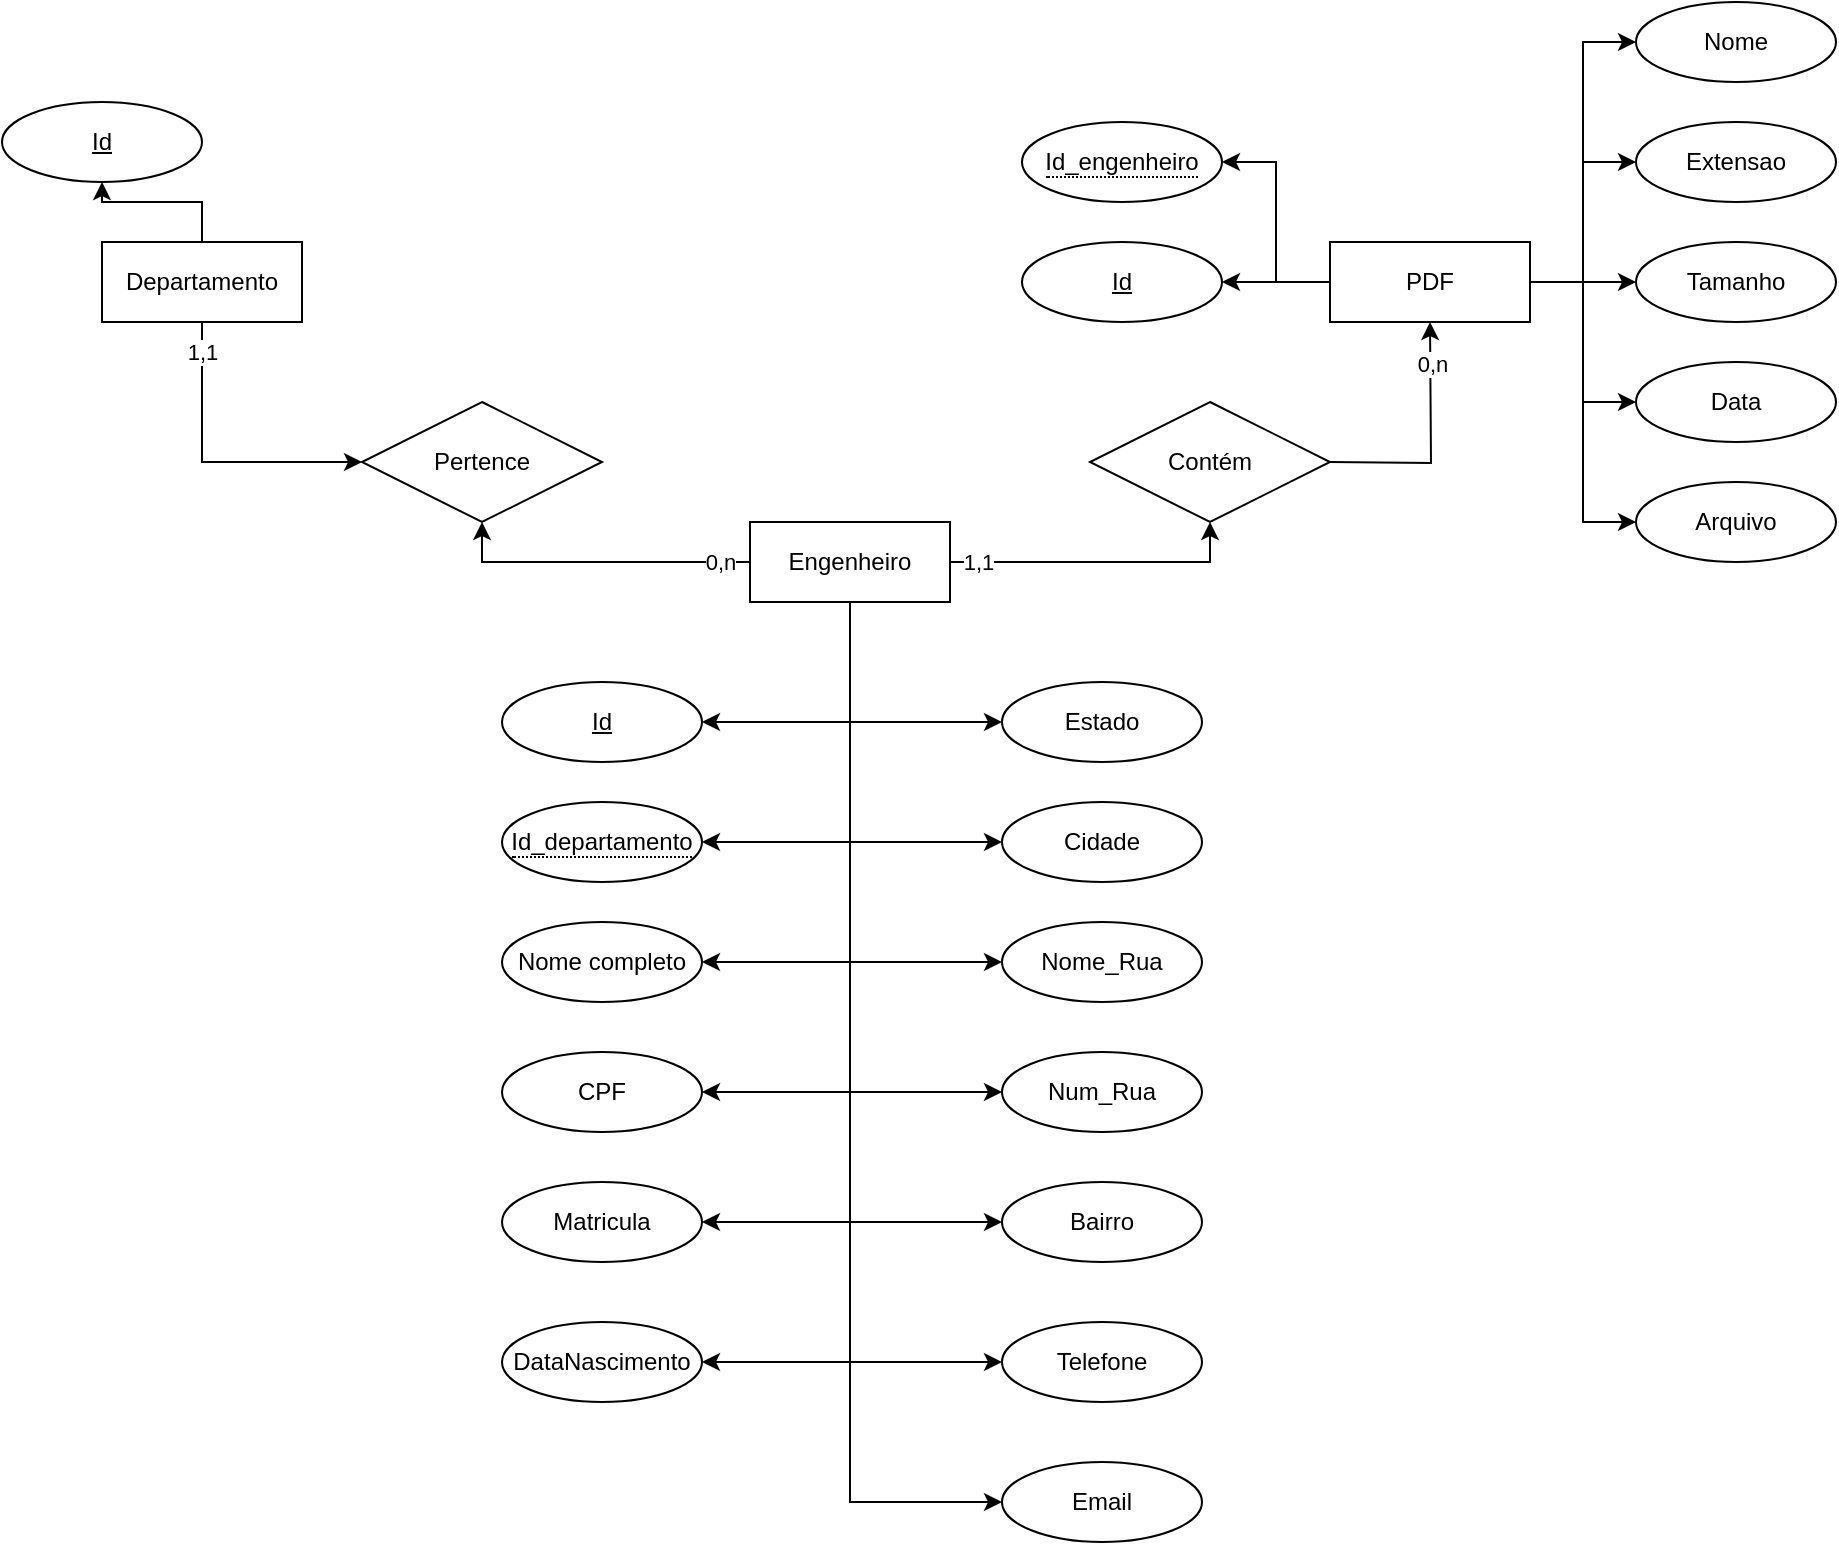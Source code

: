 <mxfile version="22.1.5" type="github">
  <diagram id="C5RBs43oDa-KdzZeNtuy" name="Page-1">
    <mxGraphModel dx="1660" dy="789" grid="1" gridSize="10" guides="1" tooltips="1" connect="1" arrows="1" fold="1" page="1" pageScale="1" pageWidth="827" pageHeight="1169" math="0" shadow="0">
      <root>
        <mxCell id="WIyWlLk6GJQsqaUBKTNV-0" />
        <mxCell id="WIyWlLk6GJQsqaUBKTNV-1" parent="WIyWlLk6GJQsqaUBKTNV-0" />
        <mxCell id="FOnYWISD943gPMxoj5uM-9" style="edgeStyle=orthogonalEdgeStyle;rounded=0;orthogonalLoop=1;jettySize=auto;html=1;entryX=0.5;entryY=1;entryDx=0;entryDy=0;" edge="1" parent="WIyWlLk6GJQsqaUBKTNV-1" source="FOnYWISD943gPMxoj5uM-0" target="FOnYWISD943gPMxoj5uM-5">
          <mxGeometry relative="1" as="geometry" />
        </mxCell>
        <mxCell id="FOnYWISD943gPMxoj5uM-60" value="1,1" style="edgeLabel;html=1;align=center;verticalAlign=middle;resizable=0;points=[];" vertex="1" connectable="0" parent="FOnYWISD943gPMxoj5uM-9">
          <mxGeometry x="-0.821" relative="1" as="geometry">
            <mxPoint as="offset" />
          </mxGeometry>
        </mxCell>
        <mxCell id="FOnYWISD943gPMxoj5uM-11" style="edgeStyle=orthogonalEdgeStyle;rounded=0;orthogonalLoop=1;jettySize=auto;html=1;entryX=0.5;entryY=1;entryDx=0;entryDy=0;" edge="1" parent="WIyWlLk6GJQsqaUBKTNV-1" source="FOnYWISD943gPMxoj5uM-0" target="FOnYWISD943gPMxoj5uM-6">
          <mxGeometry relative="1" as="geometry" />
        </mxCell>
        <mxCell id="FOnYWISD943gPMxoj5uM-57" value="0,n" style="edgeLabel;html=1;align=center;verticalAlign=middle;resizable=0;points=[];" vertex="1" connectable="0" parent="FOnYWISD943gPMxoj5uM-11">
          <mxGeometry x="-0.805" y="1" relative="1" as="geometry">
            <mxPoint y="-1" as="offset" />
          </mxGeometry>
        </mxCell>
        <mxCell id="FOnYWISD943gPMxoj5uM-20" style="edgeStyle=orthogonalEdgeStyle;rounded=0;orthogonalLoop=1;jettySize=auto;html=1;entryX=1;entryY=0.5;entryDx=0;entryDy=0;" edge="1" parent="WIyWlLk6GJQsqaUBKTNV-1" source="FOnYWISD943gPMxoj5uM-0" target="FOnYWISD943gPMxoj5uM-17">
          <mxGeometry relative="1" as="geometry">
            <Array as="points">
              <mxPoint x="434" y="380" />
            </Array>
          </mxGeometry>
        </mxCell>
        <mxCell id="FOnYWISD943gPMxoj5uM-22" style="edgeStyle=orthogonalEdgeStyle;rounded=0;orthogonalLoop=1;jettySize=auto;html=1;entryX=1;entryY=0.5;entryDx=0;entryDy=0;" edge="1" parent="WIyWlLk6GJQsqaUBKTNV-1" source="FOnYWISD943gPMxoj5uM-0" target="FOnYWISD943gPMxoj5uM-21">
          <mxGeometry relative="1" as="geometry">
            <Array as="points">
              <mxPoint x="434" y="440" />
            </Array>
          </mxGeometry>
        </mxCell>
        <mxCell id="FOnYWISD943gPMxoj5uM-34" style="edgeStyle=orthogonalEdgeStyle;rounded=0;orthogonalLoop=1;jettySize=auto;html=1;exitX=0.5;exitY=1;exitDx=0;exitDy=0;entryX=1;entryY=0.5;entryDx=0;entryDy=0;" edge="1" parent="WIyWlLk6GJQsqaUBKTNV-1" source="FOnYWISD943gPMxoj5uM-0" target="FOnYWISD943gPMxoj5uM-26">
          <mxGeometry relative="1" as="geometry" />
        </mxCell>
        <mxCell id="FOnYWISD943gPMxoj5uM-35" style="edgeStyle=orthogonalEdgeStyle;rounded=0;orthogonalLoop=1;jettySize=auto;html=1;exitX=0.5;exitY=1;exitDx=0;exitDy=0;entryX=1;entryY=0.5;entryDx=0;entryDy=0;" edge="1" parent="WIyWlLk6GJQsqaUBKTNV-1" source="FOnYWISD943gPMxoj5uM-0" target="FOnYWISD943gPMxoj5uM-25">
          <mxGeometry relative="1" as="geometry" />
        </mxCell>
        <mxCell id="FOnYWISD943gPMxoj5uM-36" style="edgeStyle=orthogonalEdgeStyle;rounded=0;orthogonalLoop=1;jettySize=auto;html=1;exitX=0.5;exitY=1;exitDx=0;exitDy=0;entryX=1;entryY=0.5;entryDx=0;entryDy=0;" edge="1" parent="WIyWlLk6GJQsqaUBKTNV-1" source="FOnYWISD943gPMxoj5uM-0" target="FOnYWISD943gPMxoj5uM-24">
          <mxGeometry relative="1" as="geometry" />
        </mxCell>
        <mxCell id="FOnYWISD943gPMxoj5uM-37" style="edgeStyle=orthogonalEdgeStyle;rounded=0;orthogonalLoop=1;jettySize=auto;html=1;exitX=0.5;exitY=1;exitDx=0;exitDy=0;entryX=1;entryY=0.5;entryDx=0;entryDy=0;" edge="1" parent="WIyWlLk6GJQsqaUBKTNV-1" source="FOnYWISD943gPMxoj5uM-0" target="FOnYWISD943gPMxoj5uM-23">
          <mxGeometry relative="1" as="geometry" />
        </mxCell>
        <mxCell id="FOnYWISD943gPMxoj5uM-38" style="edgeStyle=orthogonalEdgeStyle;rounded=0;orthogonalLoop=1;jettySize=auto;html=1;exitX=0.5;exitY=1;exitDx=0;exitDy=0;entryX=0;entryY=0.5;entryDx=0;entryDy=0;" edge="1" parent="WIyWlLk6GJQsqaUBKTNV-1" source="FOnYWISD943gPMxoj5uM-0" target="FOnYWISD943gPMxoj5uM-29">
          <mxGeometry relative="1" as="geometry" />
        </mxCell>
        <mxCell id="FOnYWISD943gPMxoj5uM-39" style="edgeStyle=orthogonalEdgeStyle;rounded=0;orthogonalLoop=1;jettySize=auto;html=1;exitX=0.5;exitY=1;exitDx=0;exitDy=0;entryX=0;entryY=0.5;entryDx=0;entryDy=0;" edge="1" parent="WIyWlLk6GJQsqaUBKTNV-1" source="FOnYWISD943gPMxoj5uM-0" target="FOnYWISD943gPMxoj5uM-30">
          <mxGeometry relative="1" as="geometry" />
        </mxCell>
        <mxCell id="FOnYWISD943gPMxoj5uM-40" style="edgeStyle=orthogonalEdgeStyle;rounded=0;orthogonalLoop=1;jettySize=auto;html=1;exitX=0.5;exitY=1;exitDx=0;exitDy=0;entryX=0;entryY=0.5;entryDx=0;entryDy=0;" edge="1" parent="WIyWlLk6GJQsqaUBKTNV-1" source="FOnYWISD943gPMxoj5uM-0" target="FOnYWISD943gPMxoj5uM-31">
          <mxGeometry relative="1" as="geometry" />
        </mxCell>
        <mxCell id="FOnYWISD943gPMxoj5uM-41" style="edgeStyle=orthogonalEdgeStyle;rounded=0;orthogonalLoop=1;jettySize=auto;html=1;exitX=0.5;exitY=1;exitDx=0;exitDy=0;entryX=0;entryY=0.5;entryDx=0;entryDy=0;" edge="1" parent="WIyWlLk6GJQsqaUBKTNV-1" source="FOnYWISD943gPMxoj5uM-0" target="FOnYWISD943gPMxoj5uM-32">
          <mxGeometry relative="1" as="geometry" />
        </mxCell>
        <mxCell id="FOnYWISD943gPMxoj5uM-42" style="edgeStyle=orthogonalEdgeStyle;rounded=0;orthogonalLoop=1;jettySize=auto;html=1;exitX=0.5;exitY=1;exitDx=0;exitDy=0;entryX=0;entryY=0.5;entryDx=0;entryDy=0;" edge="1" parent="WIyWlLk6GJQsqaUBKTNV-1" source="FOnYWISD943gPMxoj5uM-0" target="FOnYWISD943gPMxoj5uM-33">
          <mxGeometry relative="1" as="geometry" />
        </mxCell>
        <mxCell id="FOnYWISD943gPMxoj5uM-43" style="edgeStyle=orthogonalEdgeStyle;rounded=0;orthogonalLoop=1;jettySize=auto;html=1;exitX=0.5;exitY=1;exitDx=0;exitDy=0;entryX=0;entryY=0.5;entryDx=0;entryDy=0;" edge="1" parent="WIyWlLk6GJQsqaUBKTNV-1" source="FOnYWISD943gPMxoj5uM-0" target="FOnYWISD943gPMxoj5uM-27">
          <mxGeometry relative="1" as="geometry" />
        </mxCell>
        <mxCell id="FOnYWISD943gPMxoj5uM-44" style="edgeStyle=orthogonalEdgeStyle;rounded=0;orthogonalLoop=1;jettySize=auto;html=1;exitX=0.5;exitY=1;exitDx=0;exitDy=0;entryX=0;entryY=0.5;entryDx=0;entryDy=0;" edge="1" parent="WIyWlLk6GJQsqaUBKTNV-1" source="FOnYWISD943gPMxoj5uM-0" target="FOnYWISD943gPMxoj5uM-28">
          <mxGeometry relative="1" as="geometry" />
        </mxCell>
        <mxCell id="FOnYWISD943gPMxoj5uM-0" value="Engenheiro" style="whiteSpace=wrap;html=1;align=center;" vertex="1" parent="WIyWlLk6GJQsqaUBKTNV-1">
          <mxGeometry x="384" y="280" width="100" height="40" as="geometry" />
        </mxCell>
        <mxCell id="FOnYWISD943gPMxoj5uM-19" style="edgeStyle=orthogonalEdgeStyle;rounded=0;orthogonalLoop=1;jettySize=auto;html=1;entryX=1;entryY=0.5;entryDx=0;entryDy=0;" edge="1" parent="WIyWlLk6GJQsqaUBKTNV-1" source="FOnYWISD943gPMxoj5uM-1" target="FOnYWISD943gPMxoj5uM-18">
          <mxGeometry relative="1" as="geometry" />
        </mxCell>
        <mxCell id="FOnYWISD943gPMxoj5uM-46" style="edgeStyle=orthogonalEdgeStyle;rounded=0;orthogonalLoop=1;jettySize=auto;html=1;exitX=0;exitY=0.5;exitDx=0;exitDy=0;entryX=1;entryY=0.5;entryDx=0;entryDy=0;" edge="1" parent="WIyWlLk6GJQsqaUBKTNV-1" source="FOnYWISD943gPMxoj5uM-1" target="FOnYWISD943gPMxoj5uM-45">
          <mxGeometry relative="1" as="geometry" />
        </mxCell>
        <mxCell id="FOnYWISD943gPMxoj5uM-50" style="edgeStyle=orthogonalEdgeStyle;rounded=0;orthogonalLoop=1;jettySize=auto;html=1;entryX=0;entryY=0.5;entryDx=0;entryDy=0;" edge="1" parent="WIyWlLk6GJQsqaUBKTNV-1" source="FOnYWISD943gPMxoj5uM-1" target="FOnYWISD943gPMxoj5uM-47">
          <mxGeometry relative="1" as="geometry" />
        </mxCell>
        <mxCell id="FOnYWISD943gPMxoj5uM-51" style="edgeStyle=orthogonalEdgeStyle;rounded=0;orthogonalLoop=1;jettySize=auto;html=1;exitX=1;exitY=0.5;exitDx=0;exitDy=0;entryX=0;entryY=0.5;entryDx=0;entryDy=0;" edge="1" parent="WIyWlLk6GJQsqaUBKTNV-1" source="FOnYWISD943gPMxoj5uM-1" target="FOnYWISD943gPMxoj5uM-48">
          <mxGeometry relative="1" as="geometry" />
        </mxCell>
        <mxCell id="FOnYWISD943gPMxoj5uM-52" style="edgeStyle=orthogonalEdgeStyle;rounded=0;orthogonalLoop=1;jettySize=auto;html=1;exitX=1;exitY=0.5;exitDx=0;exitDy=0;entryX=0;entryY=0.5;entryDx=0;entryDy=0;" edge="1" parent="WIyWlLk6GJQsqaUBKTNV-1" source="FOnYWISD943gPMxoj5uM-1" target="FOnYWISD943gPMxoj5uM-49">
          <mxGeometry relative="1" as="geometry" />
        </mxCell>
        <mxCell id="FOnYWISD943gPMxoj5uM-55" style="edgeStyle=orthogonalEdgeStyle;rounded=0;orthogonalLoop=1;jettySize=auto;html=1;exitX=1;exitY=0.5;exitDx=0;exitDy=0;entryX=0;entryY=0.5;entryDx=0;entryDy=0;" edge="1" parent="WIyWlLk6GJQsqaUBKTNV-1" source="FOnYWISD943gPMxoj5uM-1" target="FOnYWISD943gPMxoj5uM-53">
          <mxGeometry relative="1" as="geometry" />
        </mxCell>
        <mxCell id="FOnYWISD943gPMxoj5uM-56" style="edgeStyle=orthogonalEdgeStyle;rounded=0;orthogonalLoop=1;jettySize=auto;html=1;exitX=1;exitY=0.5;exitDx=0;exitDy=0;entryX=0;entryY=0.5;entryDx=0;entryDy=0;" edge="1" parent="WIyWlLk6GJQsqaUBKTNV-1" source="FOnYWISD943gPMxoj5uM-1" target="FOnYWISD943gPMxoj5uM-54">
          <mxGeometry relative="1" as="geometry" />
        </mxCell>
        <mxCell id="FOnYWISD943gPMxoj5uM-1" value="PDF" style="whiteSpace=wrap;html=1;align=center;" vertex="1" parent="WIyWlLk6GJQsqaUBKTNV-1">
          <mxGeometry x="674" y="140" width="100" height="40" as="geometry" />
        </mxCell>
        <mxCell id="FOnYWISD943gPMxoj5uM-14" style="edgeStyle=orthogonalEdgeStyle;rounded=0;orthogonalLoop=1;jettySize=auto;html=1;entryX=0;entryY=0.5;entryDx=0;entryDy=0;" edge="1" parent="WIyWlLk6GJQsqaUBKTNV-1" target="FOnYWISD943gPMxoj5uM-6">
          <mxGeometry relative="1" as="geometry">
            <mxPoint x="110.003" y="180" as="sourcePoint" />
            <mxPoint x="169.95" y="250" as="targetPoint" />
            <Array as="points">
              <mxPoint x="110" y="250" />
            </Array>
          </mxGeometry>
        </mxCell>
        <mxCell id="FOnYWISD943gPMxoj5uM-58" value="1,1" style="edgeLabel;html=1;align=center;verticalAlign=middle;resizable=0;points=[];" vertex="1" connectable="0" parent="FOnYWISD943gPMxoj5uM-14">
          <mxGeometry x="-0.8" relative="1" as="geometry">
            <mxPoint as="offset" />
          </mxGeometry>
        </mxCell>
        <mxCell id="FOnYWISD943gPMxoj5uM-16" style="edgeStyle=orthogonalEdgeStyle;rounded=0;orthogonalLoop=1;jettySize=auto;html=1;entryX=0.5;entryY=1;entryDx=0;entryDy=0;" edge="1" parent="WIyWlLk6GJQsqaUBKTNV-1" source="FOnYWISD943gPMxoj5uM-2" target="FOnYWISD943gPMxoj5uM-15">
          <mxGeometry relative="1" as="geometry" />
        </mxCell>
        <mxCell id="FOnYWISD943gPMxoj5uM-2" value="Departamento" style="whiteSpace=wrap;html=1;align=center;" vertex="1" parent="WIyWlLk6GJQsqaUBKTNV-1">
          <mxGeometry x="60" y="140" width="100" height="40" as="geometry" />
        </mxCell>
        <mxCell id="FOnYWISD943gPMxoj5uM-10" style="edgeStyle=orthogonalEdgeStyle;rounded=0;orthogonalLoop=1;jettySize=auto;html=1;exitX=1;exitY=0.5;exitDx=0;exitDy=0;entryX=0.5;entryY=1;entryDx=0;entryDy=0;" edge="1" parent="WIyWlLk6GJQsqaUBKTNV-1">
          <mxGeometry relative="1" as="geometry">
            <mxPoint x="674" y="250" as="sourcePoint" />
            <mxPoint x="724" y="180" as="targetPoint" />
          </mxGeometry>
        </mxCell>
        <mxCell id="FOnYWISD943gPMxoj5uM-59" value="0,n" style="edgeLabel;html=1;align=center;verticalAlign=middle;resizable=0;points=[];" vertex="1" connectable="0" parent="FOnYWISD943gPMxoj5uM-10">
          <mxGeometry x="0.663" y="-1" relative="1" as="geometry">
            <mxPoint as="offset" />
          </mxGeometry>
        </mxCell>
        <mxCell id="FOnYWISD943gPMxoj5uM-5" value="Contém" style="shape=rhombus;perimeter=rhombusPerimeter;whiteSpace=wrap;html=1;align=center;" vertex="1" parent="WIyWlLk6GJQsqaUBKTNV-1">
          <mxGeometry x="554" y="220" width="120" height="60" as="geometry" />
        </mxCell>
        <mxCell id="FOnYWISD943gPMxoj5uM-6" value="Pertence" style="shape=rhombus;perimeter=rhombusPerimeter;whiteSpace=wrap;html=1;align=center;" vertex="1" parent="WIyWlLk6GJQsqaUBKTNV-1">
          <mxGeometry x="190" y="220" width="120" height="60" as="geometry" />
        </mxCell>
        <mxCell id="FOnYWISD943gPMxoj5uM-15" value="Id" style="ellipse;whiteSpace=wrap;html=1;align=center;fontStyle=4;" vertex="1" parent="WIyWlLk6GJQsqaUBKTNV-1">
          <mxGeometry x="10" y="70" width="100" height="40" as="geometry" />
        </mxCell>
        <mxCell id="FOnYWISD943gPMxoj5uM-17" value="Id" style="ellipse;whiteSpace=wrap;html=1;align=center;fontStyle=4;" vertex="1" parent="WIyWlLk6GJQsqaUBKTNV-1">
          <mxGeometry x="260" y="360" width="100" height="40" as="geometry" />
        </mxCell>
        <mxCell id="FOnYWISD943gPMxoj5uM-18" value="Id" style="ellipse;whiteSpace=wrap;html=1;align=center;fontStyle=4;" vertex="1" parent="WIyWlLk6GJQsqaUBKTNV-1">
          <mxGeometry x="520" y="140" width="100" height="40" as="geometry" />
        </mxCell>
        <mxCell id="FOnYWISD943gPMxoj5uM-21" value="&lt;span style=&quot;border-bottom: 1px dotted&quot;&gt;Id_departamento&lt;/span&gt;" style="ellipse;whiteSpace=wrap;html=1;align=center;" vertex="1" parent="WIyWlLk6GJQsqaUBKTNV-1">
          <mxGeometry x="260" y="420" width="100" height="40" as="geometry" />
        </mxCell>
        <mxCell id="FOnYWISD943gPMxoj5uM-23" value="DataNascimento" style="ellipse;whiteSpace=wrap;html=1;align=center;" vertex="1" parent="WIyWlLk6GJQsqaUBKTNV-1">
          <mxGeometry x="260" y="680" width="100" height="40" as="geometry" />
        </mxCell>
        <mxCell id="FOnYWISD943gPMxoj5uM-24" value="Matricula" style="ellipse;whiteSpace=wrap;html=1;align=center;" vertex="1" parent="WIyWlLk6GJQsqaUBKTNV-1">
          <mxGeometry x="260" y="610" width="100" height="40" as="geometry" />
        </mxCell>
        <mxCell id="FOnYWISD943gPMxoj5uM-25" value="CPF" style="ellipse;whiteSpace=wrap;html=1;align=center;" vertex="1" parent="WIyWlLk6GJQsqaUBKTNV-1">
          <mxGeometry x="260" y="545" width="100" height="40" as="geometry" />
        </mxCell>
        <mxCell id="FOnYWISD943gPMxoj5uM-26" value="Nome completo" style="ellipse;whiteSpace=wrap;html=1;align=center;" vertex="1" parent="WIyWlLk6GJQsqaUBKTNV-1">
          <mxGeometry x="260" y="480" width="100" height="40" as="geometry" />
        </mxCell>
        <mxCell id="FOnYWISD943gPMxoj5uM-27" value="Telefone" style="ellipse;whiteSpace=wrap;html=1;align=center;" vertex="1" parent="WIyWlLk6GJQsqaUBKTNV-1">
          <mxGeometry x="510" y="680" width="100" height="40" as="geometry" />
        </mxCell>
        <mxCell id="FOnYWISD943gPMxoj5uM-28" value="Email" style="ellipse;whiteSpace=wrap;html=1;align=center;" vertex="1" parent="WIyWlLk6GJQsqaUBKTNV-1">
          <mxGeometry x="510" y="750" width="100" height="40" as="geometry" />
        </mxCell>
        <mxCell id="FOnYWISD943gPMxoj5uM-29" value="Estado" style="ellipse;whiteSpace=wrap;html=1;align=center;" vertex="1" parent="WIyWlLk6GJQsqaUBKTNV-1">
          <mxGeometry x="510" y="360" width="100" height="40" as="geometry" />
        </mxCell>
        <mxCell id="FOnYWISD943gPMxoj5uM-30" value="Cidade" style="ellipse;whiteSpace=wrap;html=1;align=center;" vertex="1" parent="WIyWlLk6GJQsqaUBKTNV-1">
          <mxGeometry x="510" y="420" width="100" height="40" as="geometry" />
        </mxCell>
        <mxCell id="FOnYWISD943gPMxoj5uM-31" value="Nome_Rua" style="ellipse;whiteSpace=wrap;html=1;align=center;" vertex="1" parent="WIyWlLk6GJQsqaUBKTNV-1">
          <mxGeometry x="510" y="480" width="100" height="40" as="geometry" />
        </mxCell>
        <mxCell id="FOnYWISD943gPMxoj5uM-32" value="Num_Rua" style="ellipse;whiteSpace=wrap;html=1;align=center;" vertex="1" parent="WIyWlLk6GJQsqaUBKTNV-1">
          <mxGeometry x="510" y="545" width="100" height="40" as="geometry" />
        </mxCell>
        <mxCell id="FOnYWISD943gPMxoj5uM-33" value="Bairro" style="ellipse;whiteSpace=wrap;html=1;align=center;" vertex="1" parent="WIyWlLk6GJQsqaUBKTNV-1">
          <mxGeometry x="510" y="610" width="100" height="40" as="geometry" />
        </mxCell>
        <mxCell id="FOnYWISD943gPMxoj5uM-45" value="&lt;span style=&quot;border-bottom: 1px dotted&quot;&gt;Id_engenheiro&lt;/span&gt;" style="ellipse;whiteSpace=wrap;html=1;align=center;" vertex="1" parent="WIyWlLk6GJQsqaUBKTNV-1">
          <mxGeometry x="520" y="80" width="100" height="40" as="geometry" />
        </mxCell>
        <mxCell id="FOnYWISD943gPMxoj5uM-47" value="Tamanho" style="ellipse;whiteSpace=wrap;html=1;align=center;" vertex="1" parent="WIyWlLk6GJQsqaUBKTNV-1">
          <mxGeometry x="827" y="140" width="100" height="40" as="geometry" />
        </mxCell>
        <mxCell id="FOnYWISD943gPMxoj5uM-48" value="Extensao" style="ellipse;whiteSpace=wrap;html=1;align=center;" vertex="1" parent="WIyWlLk6GJQsqaUBKTNV-1">
          <mxGeometry x="827" y="80" width="100" height="40" as="geometry" />
        </mxCell>
        <mxCell id="FOnYWISD943gPMxoj5uM-49" value="Nome" style="ellipse;whiteSpace=wrap;html=1;align=center;" vertex="1" parent="WIyWlLk6GJQsqaUBKTNV-1">
          <mxGeometry x="827" y="20" width="100" height="40" as="geometry" />
        </mxCell>
        <mxCell id="FOnYWISD943gPMxoj5uM-53" value="Data" style="ellipse;whiteSpace=wrap;html=1;align=center;" vertex="1" parent="WIyWlLk6GJQsqaUBKTNV-1">
          <mxGeometry x="827" y="200" width="100" height="40" as="geometry" />
        </mxCell>
        <mxCell id="FOnYWISD943gPMxoj5uM-54" value="Arquivo" style="ellipse;whiteSpace=wrap;html=1;align=center;" vertex="1" parent="WIyWlLk6GJQsqaUBKTNV-1">
          <mxGeometry x="827" y="260" width="100" height="40" as="geometry" />
        </mxCell>
      </root>
    </mxGraphModel>
  </diagram>
</mxfile>

